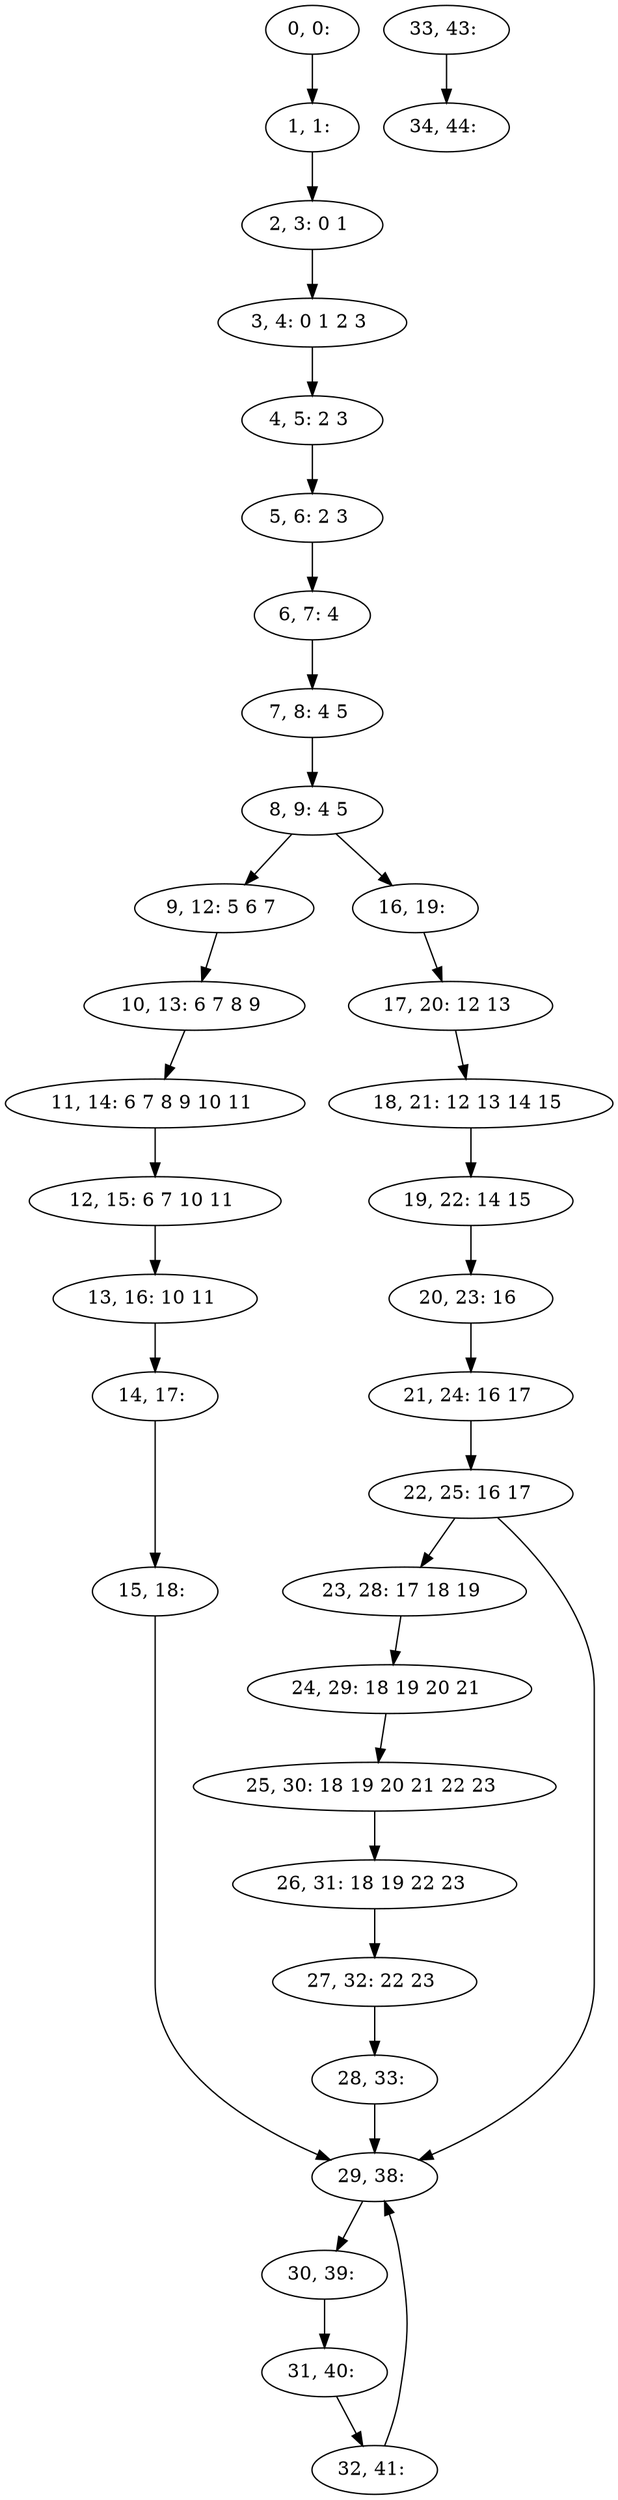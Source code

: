 digraph G {
0[label="0, 0: "];
1[label="1, 1: "];
2[label="2, 3: 0 1 "];
3[label="3, 4: 0 1 2 3 "];
4[label="4, 5: 2 3 "];
5[label="5, 6: 2 3 "];
6[label="6, 7: 4 "];
7[label="7, 8: 4 5 "];
8[label="8, 9: 4 5 "];
9[label="9, 12: 5 6 7 "];
10[label="10, 13: 6 7 8 9 "];
11[label="11, 14: 6 7 8 9 10 11 "];
12[label="12, 15: 6 7 10 11 "];
13[label="13, 16: 10 11 "];
14[label="14, 17: "];
15[label="15, 18: "];
16[label="16, 19: "];
17[label="17, 20: 12 13 "];
18[label="18, 21: 12 13 14 15 "];
19[label="19, 22: 14 15 "];
20[label="20, 23: 16 "];
21[label="21, 24: 16 17 "];
22[label="22, 25: 16 17 "];
23[label="23, 28: 17 18 19 "];
24[label="24, 29: 18 19 20 21 "];
25[label="25, 30: 18 19 20 21 22 23 "];
26[label="26, 31: 18 19 22 23 "];
27[label="27, 32: 22 23 "];
28[label="28, 33: "];
29[label="29, 38: "];
30[label="30, 39: "];
31[label="31, 40: "];
32[label="32, 41: "];
33[label="33, 43: "];
34[label="34, 44: "];
0->1 ;
1->2 ;
2->3 ;
3->4 ;
4->5 ;
5->6 ;
6->7 ;
7->8 ;
8->9 ;
8->16 ;
9->10 ;
10->11 ;
11->12 ;
12->13 ;
13->14 ;
14->15 ;
15->29 ;
16->17 ;
17->18 ;
18->19 ;
19->20 ;
20->21 ;
21->22 ;
22->23 ;
22->29 ;
23->24 ;
24->25 ;
25->26 ;
26->27 ;
27->28 ;
28->29 ;
29->30 ;
30->31 ;
31->32 ;
32->29 ;
33->34 ;
}
